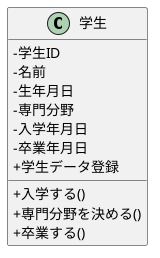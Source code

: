 @startuml
skinparam classAttributeIconSize 0
class 学生 {
 - 学生ID
 - 名前
 - 生年月日
 - 専門分野
 - 入学年月日
 - 卒業年月日
 + 入学する()
 + 専門分野を決める()
 + 卒業する()
 'シーケンス図をもとに追加
 + 学生データ登録
}
@enduml
